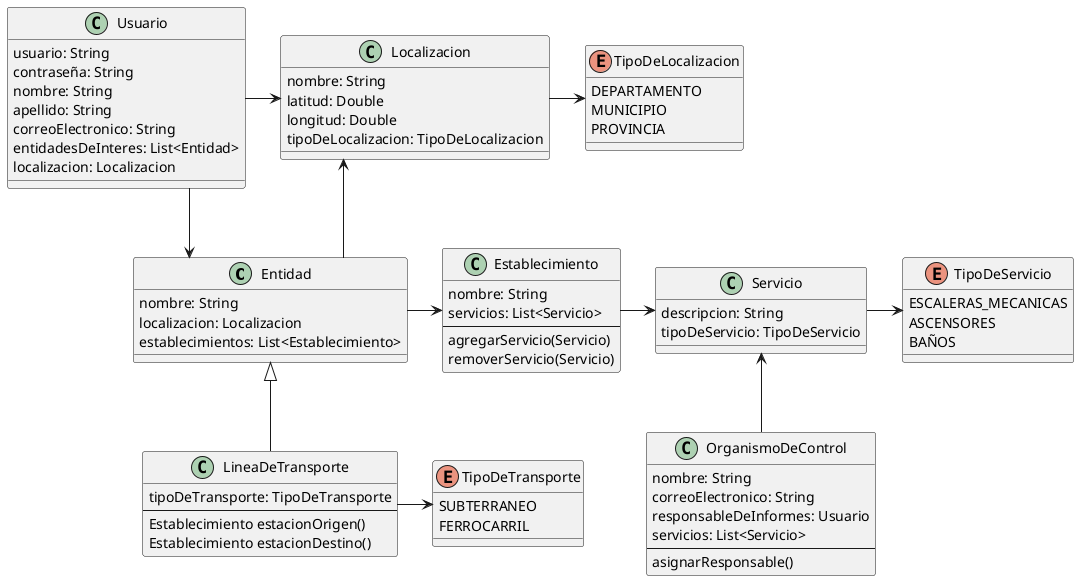 @startuml TPA2-Clases
skinparam linetype ortho

' Supermercado, Centro Comunal, Banco, ...
class Entidad {
  nombre: String
  localizacion: Localizacion
  establecimientos: List<Establecimiento>
}

' Sucursal, Estacion, ...
class Establecimiento {
  nombre: String
  servicios: List<Servicio>
  --
  agregarServicio(Servicio)
  removerServicio(Servicio)
}

class Servicio {
  descripcion: String
  tipoDeServicio: TipoDeServicio
}

enum TipoDeServicio {
  ESCALERAS_MECANICAS
  ASCENSORES
  BAÑOS
}

class LineaDeTransporte {
  tipoDeTransporte: TipoDeTransporte
  --
  Establecimiento estacionOrigen()
  Establecimiento estacionDestino()
}

enum TipoDeTransporte {
  SUBTERRANEO
  FERROCARRIL
}

class Usuario {
  usuario: String
  contraseña: String
  nombre: String
  apellido: String
  correoElectronico: String
  entidadesDeInteres: List<Entidad>
  localizacion: Localizacion
  ' membresias: List<Membresia>
}

class Localizacion {
  nombre: String
  latitud: Double
  longitud: Double
  tipoDeLocalizacion: TipoDeLocalizacion
}

enum TipoDeLocalizacion {
  DEPARTAMENTO
  MUNICIPIO
  PROVINCIA
}

class OrganismoDeControl {
  nombre: String
  correoElectronico: String
  responsableDeInformes: Usuario
  servicios: List<Servicio>
  --
  asignarResponsable()
}

Entidad -> Establecimiento
Establecimiento -> Servicio
Servicio -> TipoDeServicio
Entidad <|-- LineaDeTransporte
LineaDeTransporte -> TipoDeTransporte
Usuario --> Entidad
Usuario -> Localizacion
Localizacion <- Entidad
Localizacion -> TipoDeLocalizacion
Servicio <-- OrganismoDeControl

/'

class Comunidad {
  --
  crearServicio()
}

class Membresia {
  comunidad: Comunidad
  esAdministrador: Boolean
}

Comunidad ..> Servicio
Usuario --> Membresia
Comunidad <- Membresia

'/

@enduml
